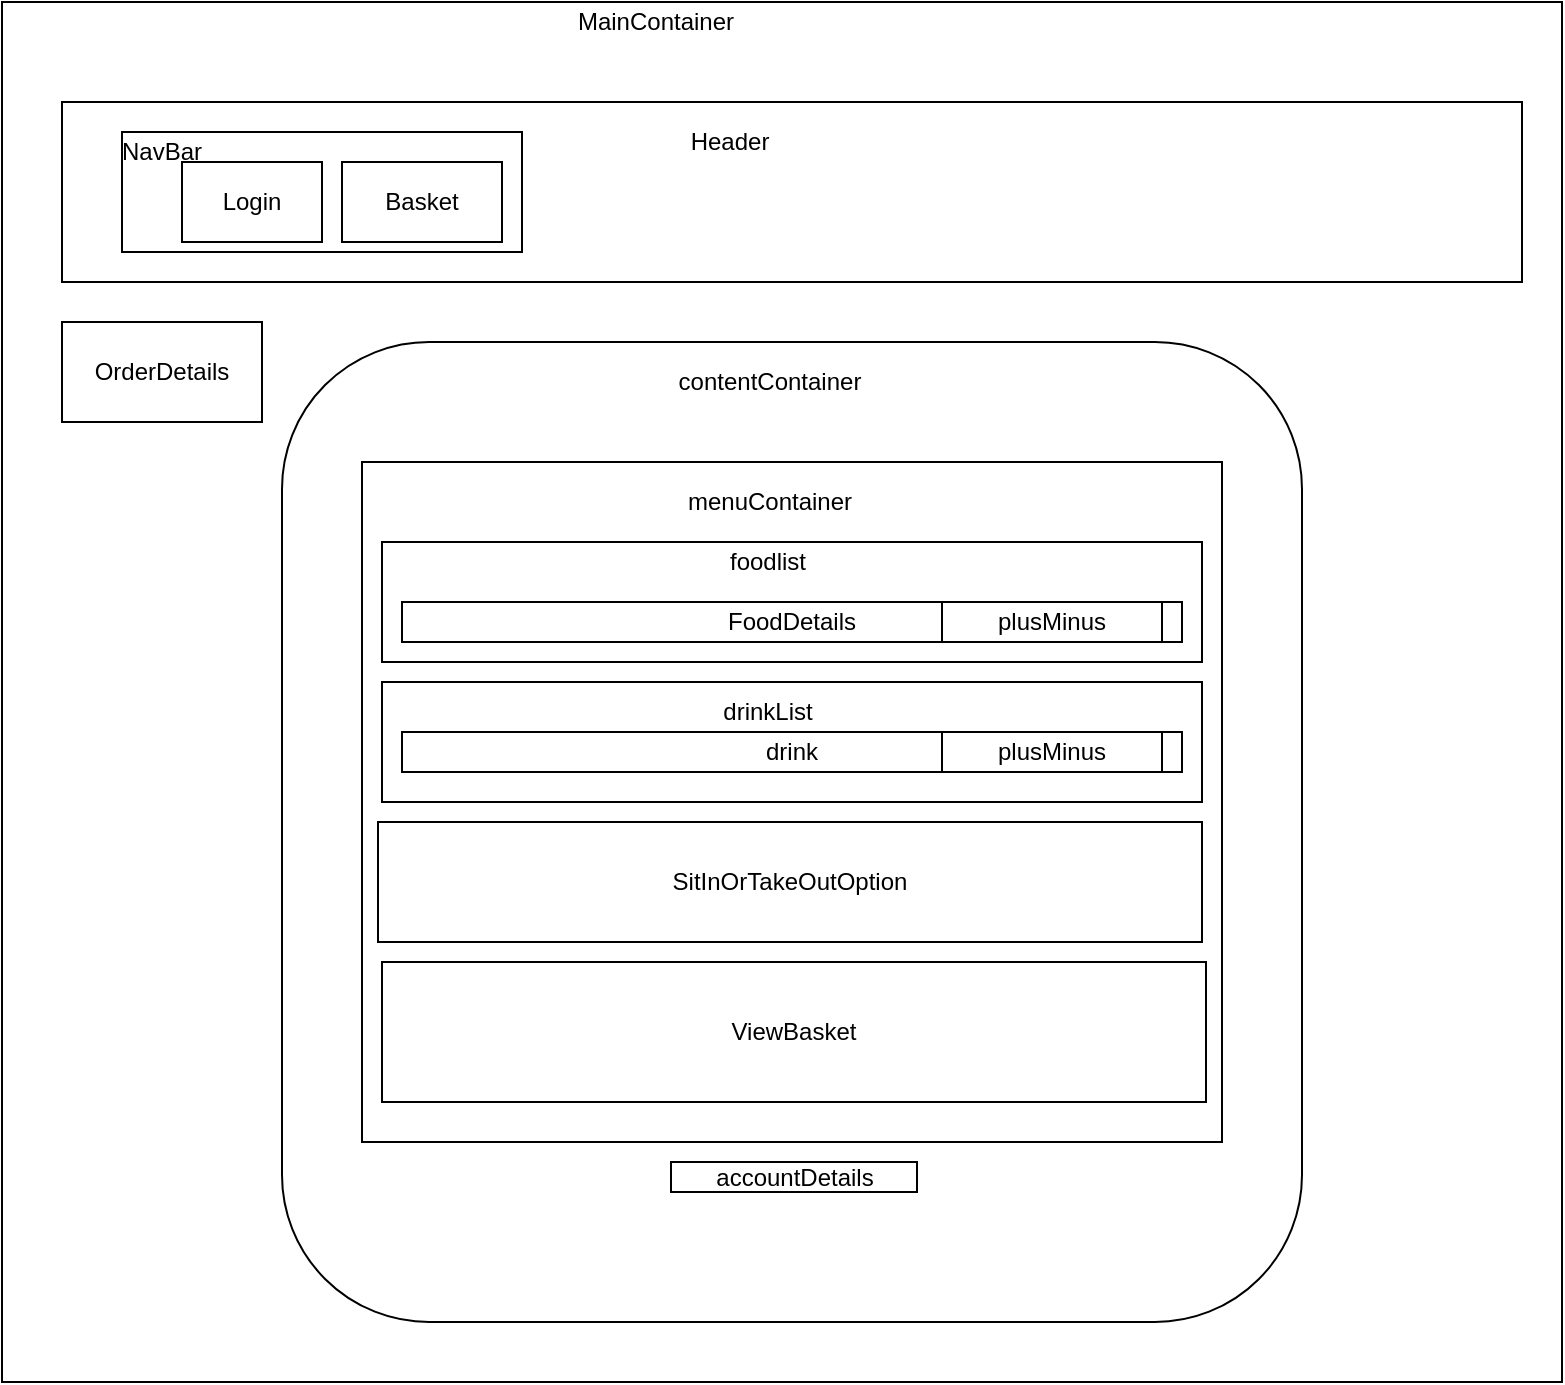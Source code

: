 <mxfile version="14.1.8" type="device"><diagram id="8VWJ2lKxcIW6-bix7bUJ" name="Page-1"><mxGraphModel dx="1960" dy="1012" grid="1" gridSize="10" guides="1" tooltips="1" connect="1" arrows="1" fold="1" page="1" pageScale="1" pageWidth="827" pageHeight="1169" math="0" shadow="0"><root><mxCell id="0"/><mxCell id="1" parent="0"/><mxCell id="cIHt6V_lMSmwHeL07g41-1" value="" style="rounded=0;whiteSpace=wrap;html=1;" vertex="1" parent="1"><mxGeometry x="30" y="120" width="780" height="690" as="geometry"/></mxCell><mxCell id="cIHt6V_lMSmwHeL07g41-2" value="" style="rounded=0;whiteSpace=wrap;html=1;" vertex="1" parent="1"><mxGeometry x="60" y="170" width="730" height="90" as="geometry"/></mxCell><mxCell id="cIHt6V_lMSmwHeL07g41-3" value="MainContainer" style="text;html=1;strokeColor=none;fillColor=none;align=center;verticalAlign=middle;whiteSpace=wrap;rounded=0;" vertex="1" parent="1"><mxGeometry x="280" y="120" width="154" height="20" as="geometry"/></mxCell><mxCell id="cIHt6V_lMSmwHeL07g41-4" value="Header" style="text;html=1;strokeColor=none;fillColor=none;align=center;verticalAlign=middle;whiteSpace=wrap;rounded=0;" vertex="1" parent="1"><mxGeometry x="374" y="180" width="40" height="20" as="geometry"/></mxCell><mxCell id="cIHt6V_lMSmwHeL07g41-5" value="" style="rounded=1;whiteSpace=wrap;html=1;" vertex="1" parent="1"><mxGeometry x="170" y="290" width="510" height="490" as="geometry"/></mxCell><mxCell id="cIHt6V_lMSmwHeL07g41-6" value="" style="rounded=0;whiteSpace=wrap;html=1;" vertex="1" parent="1"><mxGeometry x="210" y="350" width="430" height="340" as="geometry"/></mxCell><mxCell id="cIHt6V_lMSmwHeL07g41-7" value="menuContainer" style="text;html=1;strokeColor=none;fillColor=none;align=center;verticalAlign=middle;whiteSpace=wrap;rounded=0;" vertex="1" parent="1"><mxGeometry x="394" y="360" width="40" height="20" as="geometry"/></mxCell><mxCell id="cIHt6V_lMSmwHeL07g41-8" value="" style="rounded=0;whiteSpace=wrap;html=1;" vertex="1" parent="1"><mxGeometry x="220" y="390" width="410" height="60" as="geometry"/></mxCell><mxCell id="cIHt6V_lMSmwHeL07g41-10" value="" style="rounded=0;whiteSpace=wrap;html=1;" vertex="1" parent="1"><mxGeometry x="220" y="460" width="410" height="60" as="geometry"/></mxCell><mxCell id="cIHt6V_lMSmwHeL07g41-11" value="foodlist" style="text;html=1;strokeColor=none;fillColor=none;align=center;verticalAlign=middle;whiteSpace=wrap;rounded=0;" vertex="1" parent="1"><mxGeometry x="393" y="390" width="40" height="20" as="geometry"/></mxCell><mxCell id="cIHt6V_lMSmwHeL07g41-12" value="drinkList" style="text;html=1;strokeColor=none;fillColor=none;align=center;verticalAlign=middle;whiteSpace=wrap;rounded=0;" vertex="1" parent="1"><mxGeometry x="393" y="465" width="40" height="20" as="geometry"/></mxCell><mxCell id="cIHt6V_lMSmwHeL07g41-13" value="" style="rounded=0;whiteSpace=wrap;html=1;" vertex="1" parent="1"><mxGeometry x="90" y="185" width="200" height="60" as="geometry"/></mxCell><mxCell id="cIHt6V_lMSmwHeL07g41-14" value="NavBar" style="text;html=1;strokeColor=none;fillColor=none;align=center;verticalAlign=middle;whiteSpace=wrap;rounded=0;" vertex="1" parent="1"><mxGeometry x="90" y="185" width="40" height="20" as="geometry"/></mxCell><mxCell id="cIHt6V_lMSmwHeL07g41-15" value="Basket" style="rounded=0;whiteSpace=wrap;html=1;" vertex="1" parent="1"><mxGeometry x="200" y="200" width="80" height="40" as="geometry"/></mxCell><mxCell id="cIHt6V_lMSmwHeL07g41-17" value="Login" style="rounded=0;whiteSpace=wrap;html=1;" vertex="1" parent="1"><mxGeometry x="120" y="200" width="70" height="40" as="geometry"/></mxCell><mxCell id="cIHt6V_lMSmwHeL07g41-19" value="SitInOrTakeOutOption" style="rounded=0;whiteSpace=wrap;html=1;" vertex="1" parent="1"><mxGeometry x="218" y="530" width="412" height="60" as="geometry"/></mxCell><mxCell id="cIHt6V_lMSmwHeL07g41-22" value="FoodDetails" style="rounded=0;whiteSpace=wrap;html=1;" vertex="1" parent="1"><mxGeometry x="230" y="420" width="390" height="20" as="geometry"/></mxCell><mxCell id="cIHt6V_lMSmwHeL07g41-23" value="drink" style="rounded=0;whiteSpace=wrap;html=1;" vertex="1" parent="1"><mxGeometry x="230" y="485" width="390" height="20" as="geometry"/></mxCell><mxCell id="cIHt6V_lMSmwHeL07g41-24" value="plusMinus" style="rounded=0;whiteSpace=wrap;html=1;" vertex="1" parent="1"><mxGeometry x="500" y="420" width="110" height="20" as="geometry"/></mxCell><mxCell id="cIHt6V_lMSmwHeL07g41-26" value="plusMinus" style="rounded=0;whiteSpace=wrap;html=1;" vertex="1" parent="1"><mxGeometry x="500" y="485" width="110" height="20" as="geometry"/></mxCell><mxCell id="cIHt6V_lMSmwHeL07g41-27" value="ViewBasket" style="rounded=0;whiteSpace=wrap;html=1;" vertex="1" parent="1"><mxGeometry x="220" y="600" width="412" height="70" as="geometry"/></mxCell><mxCell id="cIHt6V_lMSmwHeL07g41-28" value="contentContainer" style="text;html=1;strokeColor=none;fillColor=none;align=center;verticalAlign=middle;whiteSpace=wrap;rounded=0;" vertex="1" parent="1"><mxGeometry x="394" y="300" width="40" height="20" as="geometry"/></mxCell><mxCell id="cIHt6V_lMSmwHeL07g41-29" value="accountDetails" style="rounded=0;whiteSpace=wrap;html=1;" vertex="1" parent="1"><mxGeometry x="364.5" y="700" width="123" height="15" as="geometry"/></mxCell><mxCell id="cIHt6V_lMSmwHeL07g41-30" value="OrderDetails" style="rounded=0;whiteSpace=wrap;html=1;" vertex="1" parent="1"><mxGeometry x="60" y="280" width="100" height="50" as="geometry"/></mxCell></root></mxGraphModel></diagram></mxfile>